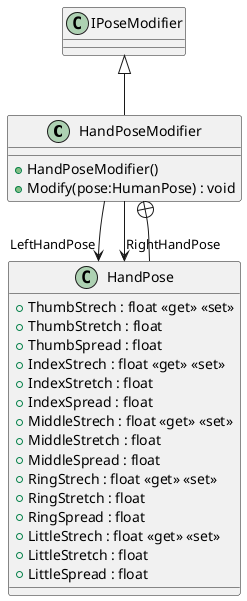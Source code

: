 @startuml
class HandPoseModifier {
    + HandPoseModifier()
    + Modify(pose:HumanPose) : void
}
class HandPose {
    + ThumbStrech : float <<get>> <<set>>
    + ThumbStretch : float
    + ThumbSpread : float
    + IndexStrech : float <<get>> <<set>>
    + IndexStretch : float
    + IndexSpread : float
    + MiddleStrech : float <<get>> <<set>>
    + MiddleStretch : float
    + MiddleSpread : float
    + RingStrech : float <<get>> <<set>>
    + RingStretch : float
    + RingSpread : float
    + LittleStrech : float <<get>> <<set>>
    + LittleStretch : float
    + LittleSpread : float
}
IPoseModifier <|-- HandPoseModifier
HandPoseModifier --> "LeftHandPose" HandPose
HandPoseModifier --> "RightHandPose" HandPose
HandPoseModifier +-- HandPose
@enduml
